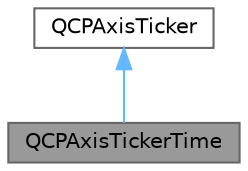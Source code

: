 digraph "QCPAxisTickerTime"
{
 // LATEX_PDF_SIZE
  bgcolor="transparent";
  edge [fontname=Helvetica,fontsize=10,labelfontname=Helvetica,labelfontsize=10];
  node [fontname=Helvetica,fontsize=10,shape=box,height=0.2,width=0.4];
  Node1 [label="QCPAxisTickerTime",height=0.2,width=0.4,color="gray40", fillcolor="grey60", style="filled", fontcolor="black",tooltip="Specialized axis ticker for time spans in units of milliseconds to days"];
  Node2 -> Node1 [dir="back",color="steelblue1",style="solid"];
  Node2 [label="QCPAxisTicker",height=0.2,width=0.4,color="gray40", fillcolor="white", style="filled",URL="$class_q_c_p_axis_ticker.html",tooltip="The base class tick generator used by QCPAxis to create tick positions and tick labels"];
}

